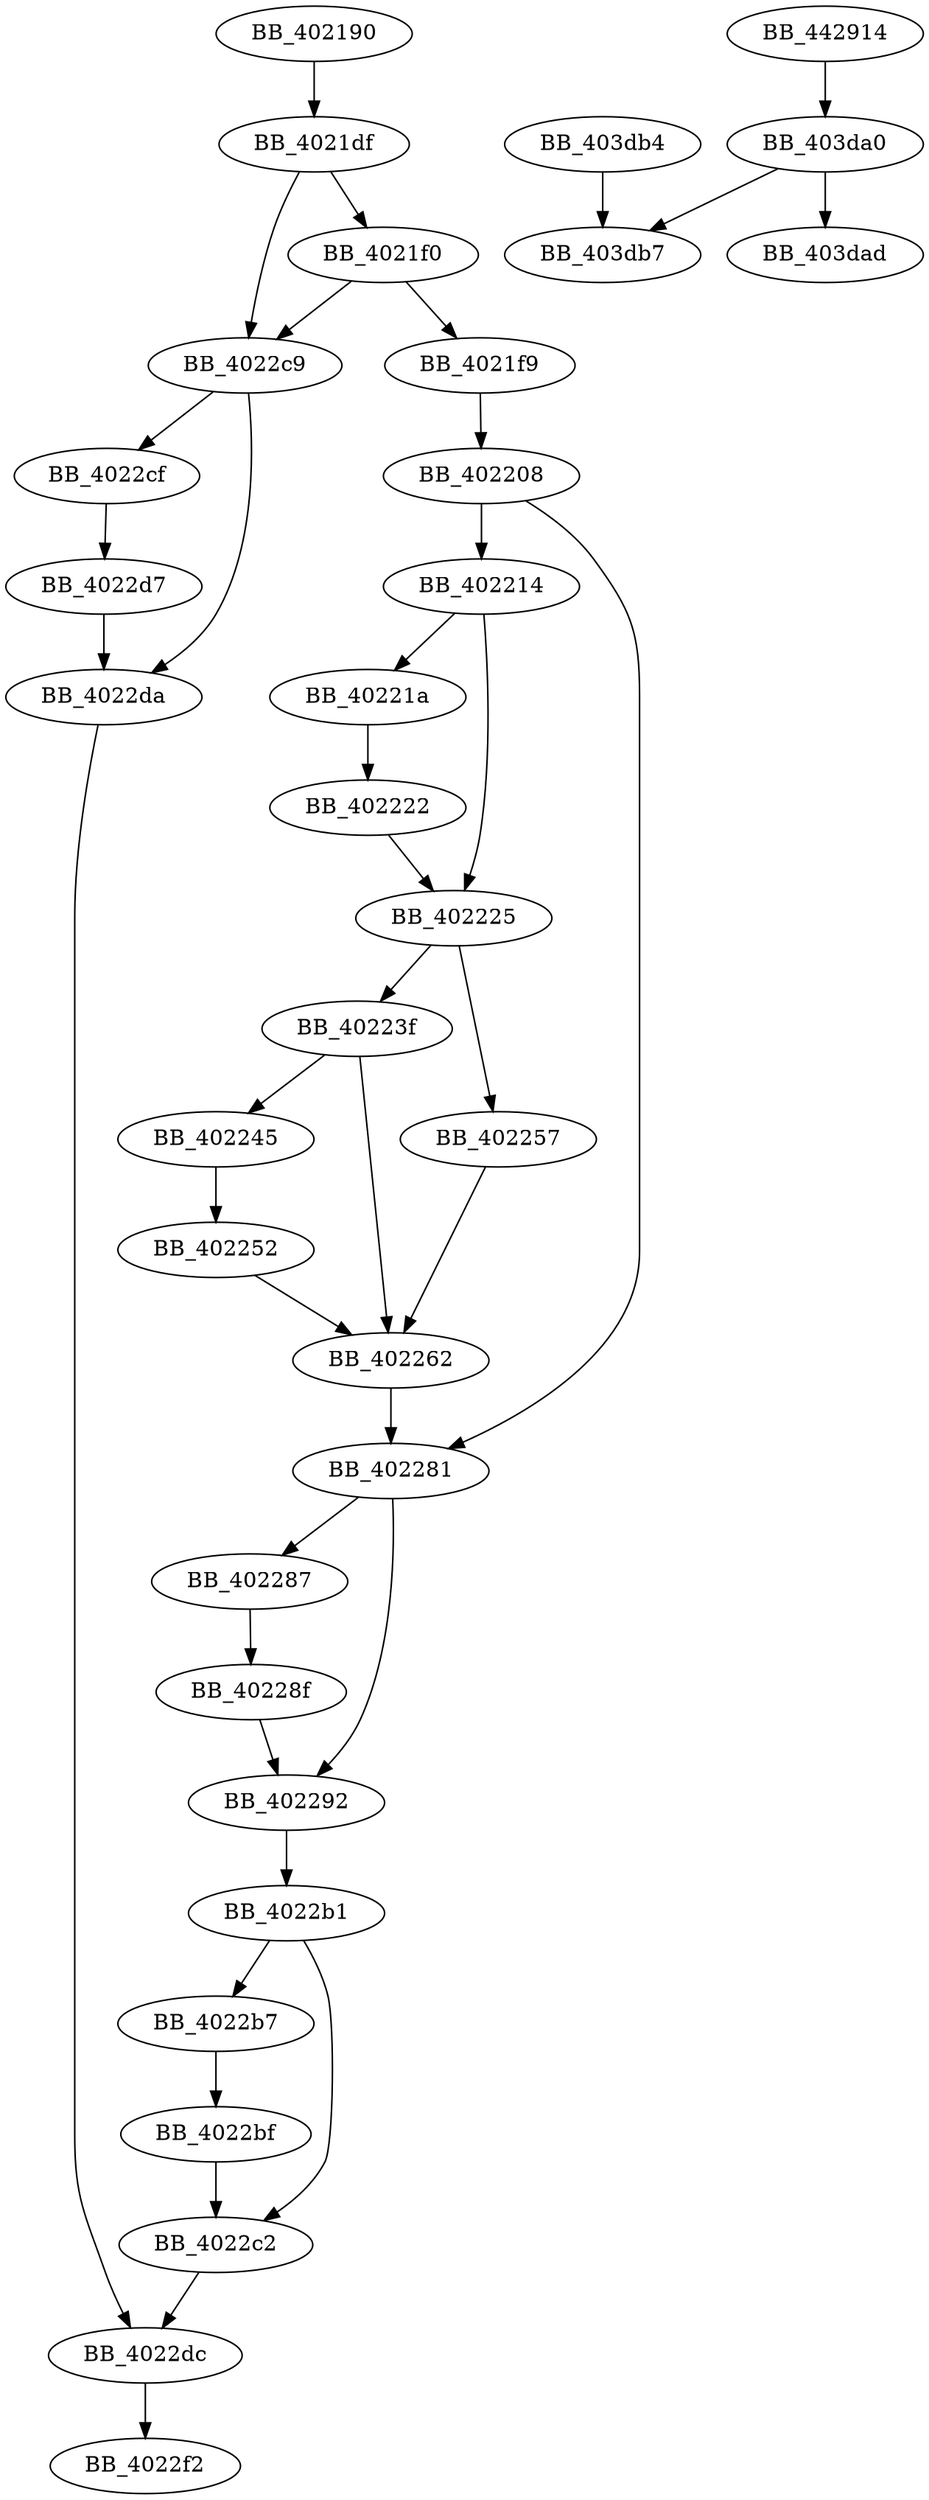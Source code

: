 DiGraph sub_402190{
BB_402190->BB_4021df
BB_4021df->BB_4021f0
BB_4021df->BB_4022c9
BB_4021f0->BB_4021f9
BB_4021f0->BB_4022c9
BB_4021f9->BB_402208
BB_402208->BB_402214
BB_402208->BB_402281
BB_402214->BB_40221a
BB_402214->BB_402225
BB_40221a->BB_402222
BB_402222->BB_402225
BB_402225->BB_40223f
BB_402225->BB_402257
BB_40223f->BB_402245
BB_40223f->BB_402262
BB_402245->BB_402252
BB_402252->BB_402262
BB_402257->BB_402262
BB_402262->BB_402281
BB_402281->BB_402287
BB_402281->BB_402292
BB_402287->BB_40228f
BB_40228f->BB_402292
BB_402292->BB_4022b1
BB_4022b1->BB_4022b7
BB_4022b1->BB_4022c2
BB_4022b7->BB_4022bf
BB_4022bf->BB_4022c2
BB_4022c2->BB_4022dc
BB_4022c9->BB_4022cf
BB_4022c9->BB_4022da
BB_4022cf->BB_4022d7
BB_4022d7->BB_4022da
BB_4022da->BB_4022dc
BB_4022dc->BB_4022f2
BB_403da0->BB_403dad
BB_403da0->BB_403db7
BB_403db4->BB_403db7
BB_442914->BB_403da0
}
